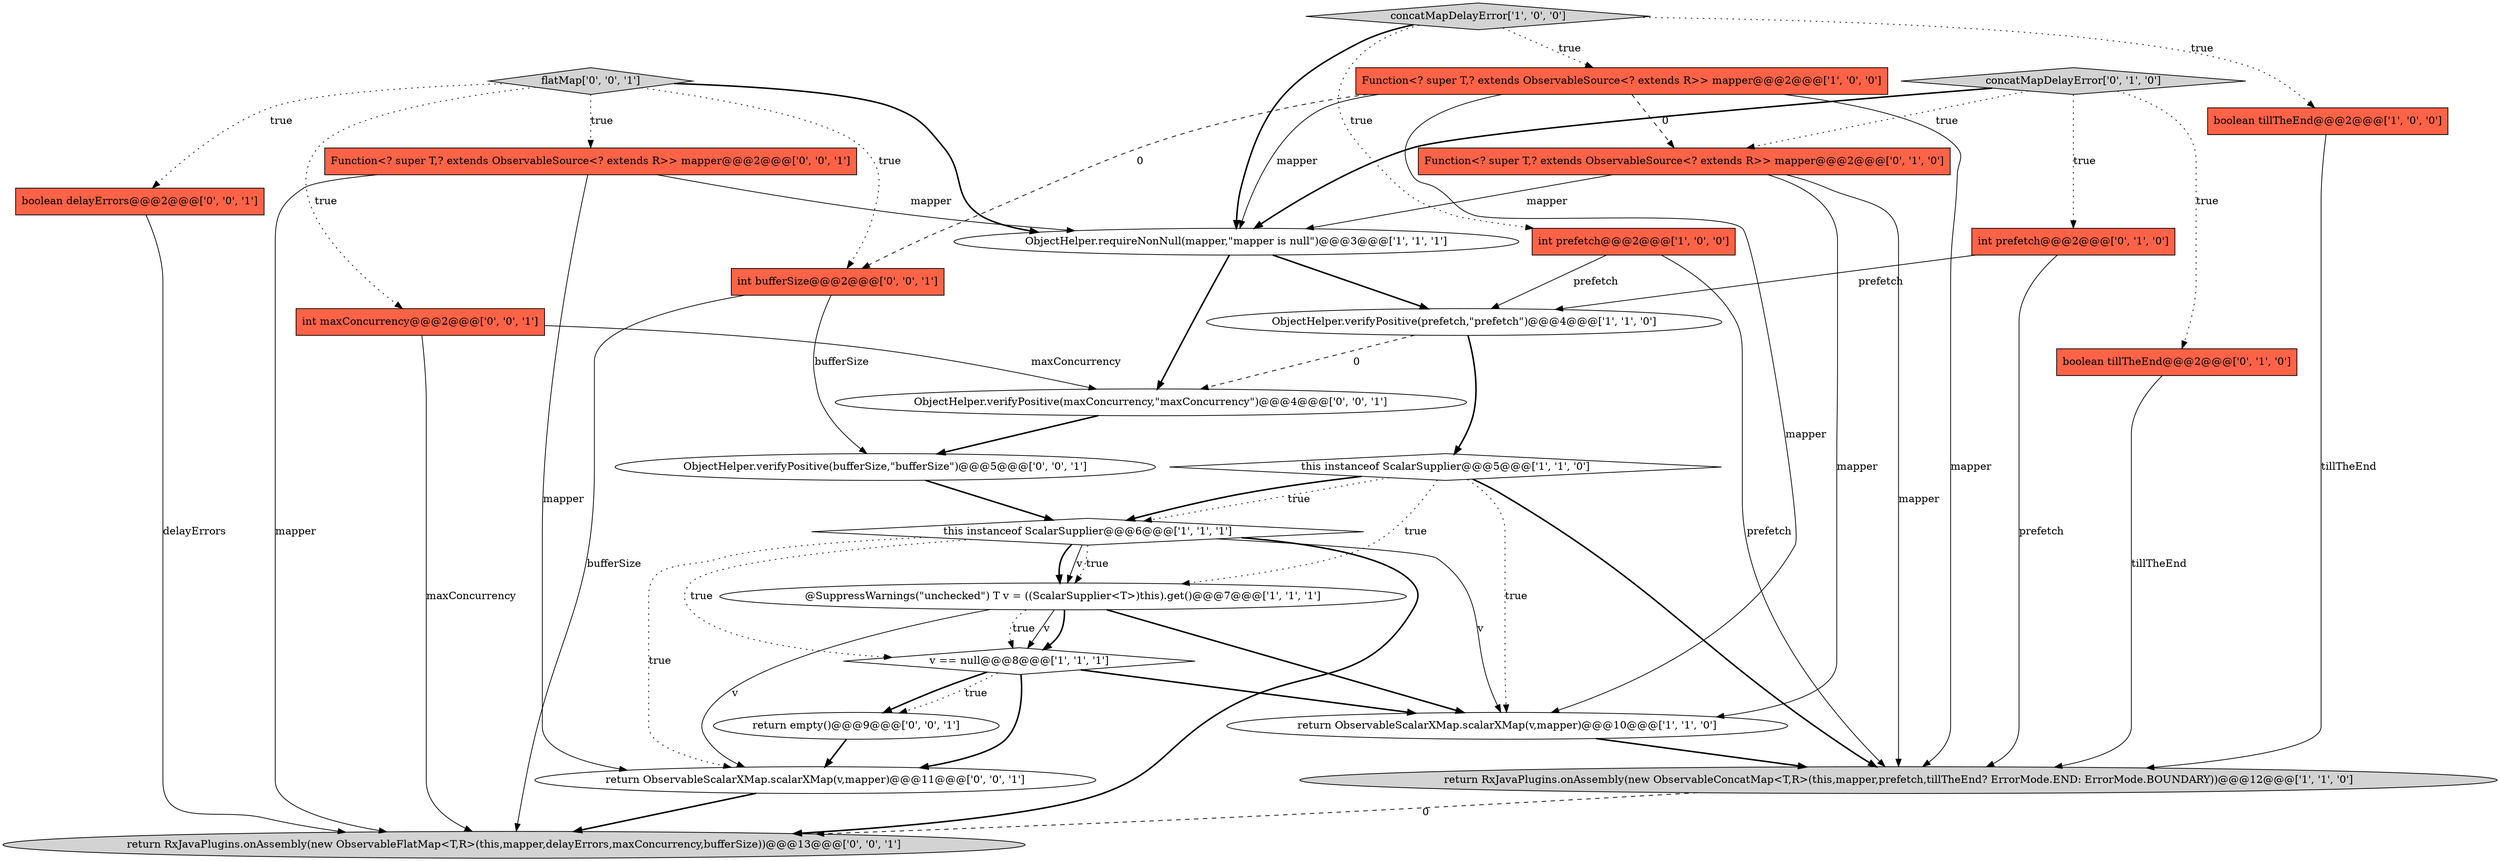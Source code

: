 digraph {
25 [style = filled, label = "return RxJavaPlugins.onAssembly(new ObservableFlatMap<T,R>(this,mapper,delayErrors,maxConcurrency,bufferSize))@@@13@@@['0', '0', '1']", fillcolor = lightgray, shape = ellipse image = "AAA0AAABBB3BBB"];
4 [style = filled, label = "this instanceof ScalarSupplier@@@5@@@['1', '1', '0']", fillcolor = white, shape = diamond image = "AAA0AAABBB1BBB"];
20 [style = filled, label = "boolean delayErrors@@@2@@@['0', '0', '1']", fillcolor = tomato, shape = box image = "AAA0AAABBB3BBB"];
5 [style = filled, label = "Function<? super T,? extends ObservableSource<? extends R>> mapper@@@2@@@['1', '0', '0']", fillcolor = tomato, shape = box image = "AAA1AAABBB1BBB"];
9 [style = filled, label = "@SuppressWarnings(\"unchecked\") T v = ((ScalarSupplier<T>)this).get()@@@7@@@['1', '1', '1']", fillcolor = white, shape = ellipse image = "AAA0AAABBB1BBB"];
7 [style = filled, label = "this instanceof ScalarSupplier@@@6@@@['1', '1', '1']", fillcolor = white, shape = diamond image = "AAA0AAABBB1BBB"];
2 [style = filled, label = "ObjectHelper.requireNonNull(mapper,\"mapper is null\")@@@3@@@['1', '1', '1']", fillcolor = white, shape = ellipse image = "AAA0AAABBB1BBB"];
3 [style = filled, label = "boolean tillTheEnd@@@2@@@['1', '0', '0']", fillcolor = tomato, shape = box image = "AAA0AAABBB1BBB"];
10 [style = filled, label = "concatMapDelayError['1', '0', '0']", fillcolor = lightgray, shape = diamond image = "AAA0AAABBB1BBB"];
11 [style = filled, label = "v == null@@@8@@@['1', '1', '1']", fillcolor = white, shape = diamond image = "AAA0AAABBB1BBB"];
17 [style = filled, label = "int maxConcurrency@@@2@@@['0', '0', '1']", fillcolor = tomato, shape = box image = "AAA0AAABBB3BBB"];
21 [style = filled, label = "int bufferSize@@@2@@@['0', '0', '1']", fillcolor = tomato, shape = box image = "AAA0AAABBB3BBB"];
24 [style = filled, label = "return empty()@@@9@@@['0', '0', '1']", fillcolor = white, shape = ellipse image = "AAA0AAABBB3BBB"];
22 [style = filled, label = "return ObservableScalarXMap.scalarXMap(v,mapper)@@@11@@@['0', '0', '1']", fillcolor = white, shape = ellipse image = "AAA0AAABBB3BBB"];
23 [style = filled, label = "flatMap['0', '0', '1']", fillcolor = lightgray, shape = diamond image = "AAA0AAABBB3BBB"];
19 [style = filled, label = "ObjectHelper.verifyPositive(bufferSize,\"bufferSize\")@@@5@@@['0', '0', '1']", fillcolor = white, shape = ellipse image = "AAA0AAABBB3BBB"];
6 [style = filled, label = "ObjectHelper.verifyPositive(prefetch,\"prefetch\")@@@4@@@['1', '1', '0']", fillcolor = white, shape = ellipse image = "AAA0AAABBB1BBB"];
0 [style = filled, label = "return RxJavaPlugins.onAssembly(new ObservableConcatMap<T,R>(this,mapper,prefetch,tillTheEnd? ErrorMode.END: ErrorMode.BOUNDARY))@@@12@@@['1', '1', '0']", fillcolor = lightgray, shape = ellipse image = "AAA0AAABBB1BBB"];
13 [style = filled, label = "boolean tillTheEnd@@@2@@@['0', '1', '0']", fillcolor = tomato, shape = box image = "AAA0AAABBB2BBB"];
16 [style = filled, label = "Function<? super T,? extends ObservableSource<? extends R>> mapper@@@2@@@['0', '0', '1']", fillcolor = tomato, shape = box image = "AAA0AAABBB3BBB"];
12 [style = filled, label = "int prefetch@@@2@@@['0', '1', '0']", fillcolor = tomato, shape = box image = "AAA0AAABBB2BBB"];
8 [style = filled, label = "return ObservableScalarXMap.scalarXMap(v,mapper)@@@10@@@['1', '1', '0']", fillcolor = white, shape = ellipse image = "AAA0AAABBB1BBB"];
1 [style = filled, label = "int prefetch@@@2@@@['1', '0', '0']", fillcolor = tomato, shape = box image = "AAA0AAABBB1BBB"];
18 [style = filled, label = "ObjectHelper.verifyPositive(maxConcurrency,\"maxConcurrency\")@@@4@@@['0', '0', '1']", fillcolor = white, shape = ellipse image = "AAA0AAABBB3BBB"];
14 [style = filled, label = "Function<? super T,? extends ObservableSource<? extends R>> mapper@@@2@@@['0', '1', '0']", fillcolor = tomato, shape = box image = "AAA1AAABBB2BBB"];
15 [style = filled, label = "concatMapDelayError['0', '1', '0']", fillcolor = lightgray, shape = diamond image = "AAA0AAABBB2BBB"];
3->0 [style = solid, label="tillTheEnd"];
23->16 [style = dotted, label="true"];
21->19 [style = solid, label="bufferSize"];
22->25 [style = bold, label=""];
12->0 [style = solid, label="prefetch"];
5->8 [style = solid, label="mapper"];
15->2 [style = bold, label=""];
5->14 [style = dashed, label="0"];
7->8 [style = solid, label="v"];
9->11 [style = bold, label=""];
17->25 [style = solid, label="maxConcurrency"];
2->6 [style = bold, label=""];
9->11 [style = dotted, label="true"];
5->0 [style = solid, label="mapper"];
13->0 [style = solid, label="tillTheEnd"];
1->0 [style = solid, label="prefetch"];
18->19 [style = bold, label=""];
23->21 [style = dotted, label="true"];
4->8 [style = dotted, label="true"];
4->7 [style = dotted, label="true"];
10->3 [style = dotted, label="true"];
20->25 [style = solid, label="delayErrors"];
2->18 [style = bold, label=""];
14->2 [style = solid, label="mapper"];
7->9 [style = dotted, label="true"];
15->14 [style = dotted, label="true"];
9->8 [style = bold, label=""];
11->24 [style = bold, label=""];
24->22 [style = bold, label=""];
10->5 [style = dotted, label="true"];
12->6 [style = solid, label="prefetch"];
4->7 [style = bold, label=""];
4->0 [style = bold, label=""];
15->13 [style = dotted, label="true"];
6->18 [style = dashed, label="0"];
8->0 [style = bold, label=""];
7->9 [style = bold, label=""];
6->4 [style = bold, label=""];
16->25 [style = solid, label="mapper"];
23->20 [style = dotted, label="true"];
7->9 [style = solid, label="v"];
7->11 [style = dotted, label="true"];
0->25 [style = dashed, label="0"];
16->22 [style = solid, label="mapper"];
11->22 [style = bold, label=""];
1->6 [style = solid, label="prefetch"];
9->11 [style = solid, label="v"];
15->12 [style = dotted, label="true"];
11->8 [style = bold, label=""];
5->21 [style = dashed, label="0"];
10->2 [style = bold, label=""];
7->25 [style = bold, label=""];
23->2 [style = bold, label=""];
10->1 [style = dotted, label="true"];
21->25 [style = solid, label="bufferSize"];
9->22 [style = solid, label="v"];
4->9 [style = dotted, label="true"];
7->22 [style = dotted, label="true"];
5->2 [style = solid, label="mapper"];
14->8 [style = solid, label="mapper"];
23->17 [style = dotted, label="true"];
14->0 [style = solid, label="mapper"];
19->7 [style = bold, label=""];
11->24 [style = dotted, label="true"];
16->2 [style = solid, label="mapper"];
17->18 [style = solid, label="maxConcurrency"];
}
